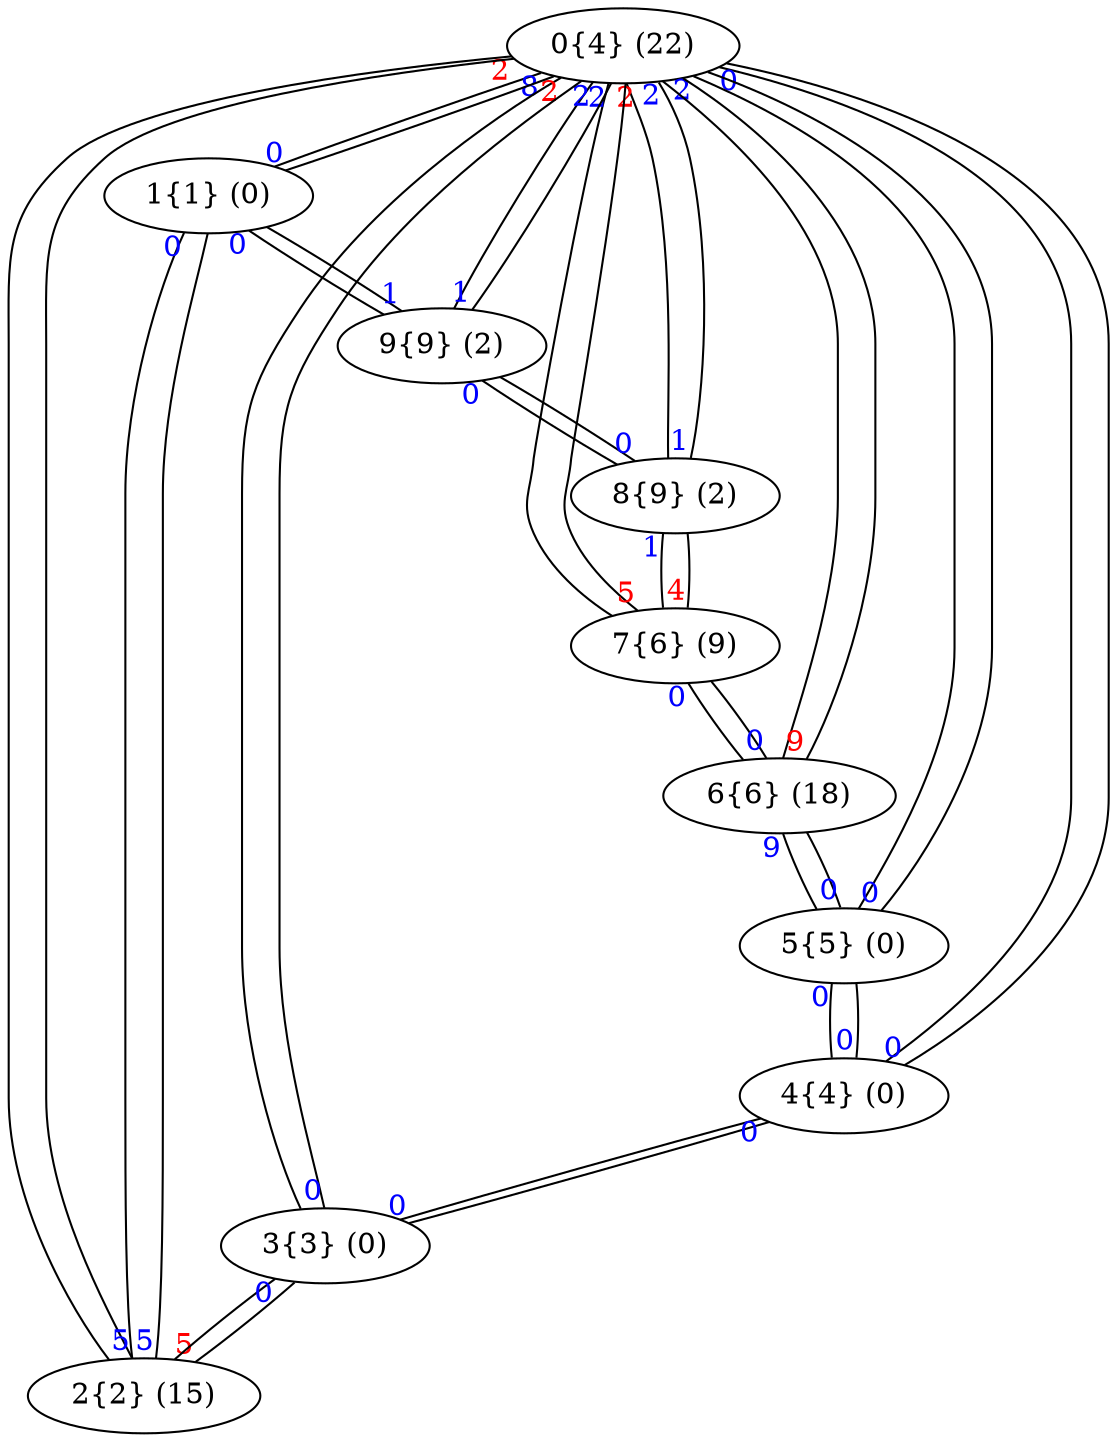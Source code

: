 graph G {
	0 [label = "0{4} (22)"]
		0 -- 1 [taillabel = "8" fontcolor = "blue"]
		0 -- 2 [taillabel = "2" fontcolor = "red"]
		0 -- 3 [taillabel = "2" fontcolor = "red"]
		0 -- 4 [taillabel = "0" fontcolor = "blue"]
		0 -- 5 [taillabel = "2" fontcolor = "blue"]
		0 -- 6 [taillabel = "2" fontcolor = "blue"]
		0 -- 7 [taillabel = "2" fontcolor = "blue"]
		0 -- 8 [taillabel = "2" fontcolor = "red"]
		0 -- 9 [taillabel = "2" fontcolor = "blue"]
	1 [label = "1{1} (0)"]
		1 -- 0 [taillabel = "0" fontcolor = "blue"]
		1 -- 2 [taillabel = "0" fontcolor = "blue"]
		1 -- 9 [taillabel = "0" fontcolor = "blue"]
	2 [label = "2{2} (15)"]
		2 -- 0 [taillabel = "5" fontcolor = "blue"]
		2 -- 1 [taillabel = "5" fontcolor = "blue"]
		2 -- 3 [taillabel = "5" fontcolor = "red"]
	3 [label = "3{3} (0)"]
		3 -- 0 [taillabel = "0" fontcolor = "blue"]
		3 -- 2 [taillabel = "0" fontcolor = "blue"]
		3 -- 4 [taillabel = "0" fontcolor = "blue"]
	4 [label = "4{4} (0)"]
		4 -- 0 [taillabel = "0" fontcolor = "blue"]
		4 -- 3 [taillabel = "0" fontcolor = "blue"]
		4 -- 5 [taillabel = "0" fontcolor = "blue"]
	5 [label = "5{5} (0)"]
		5 -- 0 [taillabel = "0" fontcolor = "blue"]
		5 -- 4 [taillabel = "0" fontcolor = "blue"]
		5 -- 6 [taillabel = "0" fontcolor = "blue"]
	6 [label = "6{6} (18)"]
		6 -- 0 [taillabel = "9" fontcolor = "red"]
		6 -- 5 [taillabel = "9" fontcolor = "blue"]
		6 -- 7 [taillabel = "0" fontcolor = "blue"]
	7 [label = "7{6} (9)"]
		7 -- 0 [taillabel = "5" fontcolor = "red"]
		7 -- 6 [taillabel = "0" fontcolor = "blue"]
		7 -- 8 [taillabel = "4" fontcolor = "red"]
	8 [label = "8{9} (2)"]
		8 -- 0 [taillabel = "1" fontcolor = "blue"]
		8 -- 7 [taillabel = "1" fontcolor = "blue"]
		8 -- 9 [taillabel = "0" fontcolor = "blue"]
	9 [label = "9{9} (2)"]
		9 -- 0 [taillabel = "1" fontcolor = "blue"]
		9 -- 1 [taillabel = "1" fontcolor = "blue"]
		9 -- 8 [taillabel = "0" fontcolor = "blue"]
	sep = 1
	overlap = false
	splines = true
}
